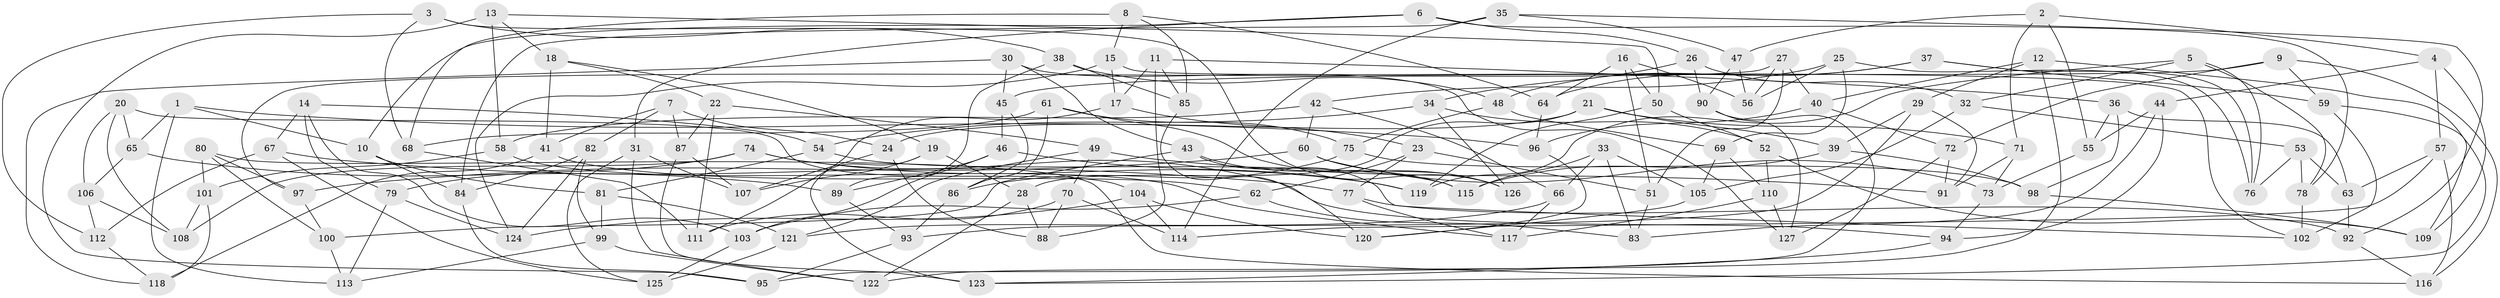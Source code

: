 // Generated by graph-tools (version 1.1) at 2025/50/03/09/25 03:50:49]
// undirected, 127 vertices, 254 edges
graph export_dot {
graph [start="1"]
  node [color=gray90,style=filled];
  1;
  2;
  3;
  4;
  5;
  6;
  7;
  8;
  9;
  10;
  11;
  12;
  13;
  14;
  15;
  16;
  17;
  18;
  19;
  20;
  21;
  22;
  23;
  24;
  25;
  26;
  27;
  28;
  29;
  30;
  31;
  32;
  33;
  34;
  35;
  36;
  37;
  38;
  39;
  40;
  41;
  42;
  43;
  44;
  45;
  46;
  47;
  48;
  49;
  50;
  51;
  52;
  53;
  54;
  55;
  56;
  57;
  58;
  59;
  60;
  61;
  62;
  63;
  64;
  65;
  66;
  67;
  68;
  69;
  70;
  71;
  72;
  73;
  74;
  75;
  76;
  77;
  78;
  79;
  80;
  81;
  82;
  83;
  84;
  85;
  86;
  87;
  88;
  89;
  90;
  91;
  92;
  93;
  94;
  95;
  96;
  97;
  98;
  99;
  100;
  101;
  102;
  103;
  104;
  105;
  106;
  107;
  108;
  109;
  110;
  111;
  112;
  113;
  114;
  115;
  116;
  117;
  118;
  119;
  120;
  121;
  122;
  123;
  124;
  125;
  126;
  127;
  1 -- 113;
  1 -- 96;
  1 -- 10;
  1 -- 65;
  2 -- 71;
  2 -- 4;
  2 -- 55;
  2 -- 47;
  3 -- 38;
  3 -- 68;
  3 -- 126;
  3 -- 112;
  4 -- 109;
  4 -- 44;
  4 -- 57;
  5 -- 76;
  5 -- 119;
  5 -- 78;
  5 -- 32;
  6 -- 31;
  6 -- 78;
  6 -- 10;
  6 -- 26;
  7 -- 24;
  7 -- 82;
  7 -- 87;
  7 -- 41;
  8 -- 64;
  8 -- 15;
  8 -- 85;
  8 -- 68;
  9 -- 45;
  9 -- 59;
  9 -- 72;
  9 -- 116;
  10 -- 84;
  10 -- 81;
  11 -- 85;
  11 -- 17;
  11 -- 88;
  11 -- 36;
  12 -- 29;
  12 -- 40;
  12 -- 122;
  12 -- 109;
  13 -- 18;
  13 -- 50;
  13 -- 58;
  13 -- 95;
  14 -- 79;
  14 -- 103;
  14 -- 54;
  14 -- 67;
  15 -- 102;
  15 -- 17;
  15 -- 124;
  16 -- 51;
  16 -- 56;
  16 -- 50;
  16 -- 64;
  17 -- 111;
  17 -- 23;
  18 -- 41;
  18 -- 19;
  18 -- 22;
  19 -- 123;
  19 -- 28;
  19 -- 107;
  20 -- 108;
  20 -- 106;
  20 -- 104;
  20 -- 65;
  21 -- 39;
  21 -- 71;
  21 -- 28;
  21 -- 24;
  22 -- 87;
  22 -- 111;
  22 -- 49;
  23 -- 77;
  23 -- 51;
  23 -- 62;
  24 -- 88;
  24 -- 107;
  25 -- 69;
  25 -- 42;
  25 -- 76;
  25 -- 56;
  26 -- 34;
  26 -- 90;
  26 -- 32;
  27 -- 40;
  27 -- 51;
  27 -- 56;
  27 -- 97;
  28 -- 88;
  28 -- 122;
  29 -- 93;
  29 -- 39;
  29 -- 91;
  30 -- 118;
  30 -- 127;
  30 -- 45;
  30 -- 43;
  31 -- 107;
  31 -- 122;
  31 -- 125;
  32 -- 105;
  32 -- 53;
  33 -- 105;
  33 -- 115;
  33 -- 66;
  33 -- 83;
  34 -- 54;
  34 -- 52;
  34 -- 126;
  35 -- 84;
  35 -- 92;
  35 -- 114;
  35 -- 47;
  36 -- 98;
  36 -- 55;
  36 -- 63;
  37 -- 76;
  37 -- 48;
  37 -- 64;
  37 -- 59;
  38 -- 48;
  38 -- 85;
  38 -- 89;
  39 -- 98;
  39 -- 115;
  40 -- 72;
  40 -- 96;
  41 -- 62;
  41 -- 118;
  42 -- 60;
  42 -- 66;
  42 -- 58;
  43 -- 100;
  43 -- 115;
  43 -- 102;
  44 -- 55;
  44 -- 94;
  44 -- 83;
  45 -- 86;
  45 -- 46;
  46 -- 119;
  46 -- 103;
  46 -- 89;
  47 -- 56;
  47 -- 90;
  48 -- 69;
  48 -- 75;
  49 -- 91;
  49 -- 121;
  49 -- 70;
  50 -- 119;
  50 -- 52;
  51 -- 83;
  52 -- 110;
  52 -- 109;
  53 -- 78;
  53 -- 63;
  53 -- 76;
  54 -- 115;
  54 -- 81;
  55 -- 73;
  57 -- 63;
  57 -- 116;
  57 -- 114;
  58 -- 117;
  58 -- 101;
  59 -- 102;
  59 -- 123;
  60 -- 126;
  60 -- 97;
  60 -- 73;
  61 -- 68;
  61 -- 75;
  61 -- 126;
  61 -- 86;
  62 -- 83;
  62 -- 103;
  63 -- 92;
  64 -- 96;
  65 -- 106;
  65 -- 89;
  66 -- 121;
  66 -- 117;
  67 -- 77;
  67 -- 112;
  67 -- 125;
  68 -- 111;
  69 -- 110;
  69 -- 105;
  70 -- 88;
  70 -- 111;
  70 -- 114;
  71 -- 91;
  71 -- 73;
  72 -- 127;
  72 -- 91;
  73 -- 94;
  74 -- 79;
  74 -- 119;
  74 -- 94;
  74 -- 108;
  75 -- 86;
  75 -- 98;
  77 -- 117;
  77 -- 92;
  78 -- 102;
  79 -- 124;
  79 -- 113;
  80 -- 101;
  80 -- 116;
  80 -- 100;
  80 -- 97;
  81 -- 121;
  81 -- 99;
  82 -- 124;
  82 -- 99;
  82 -- 84;
  84 -- 95;
  85 -- 120;
  86 -- 93;
  87 -- 107;
  87 -- 123;
  89 -- 93;
  90 -- 95;
  90 -- 127;
  92 -- 116;
  93 -- 95;
  94 -- 123;
  96 -- 120;
  97 -- 100;
  98 -- 109;
  99 -- 122;
  99 -- 113;
  100 -- 113;
  101 -- 108;
  101 -- 118;
  103 -- 125;
  104 -- 124;
  104 -- 120;
  104 -- 114;
  105 -- 120;
  106 -- 108;
  106 -- 112;
  110 -- 127;
  110 -- 117;
  112 -- 118;
  121 -- 125;
}
